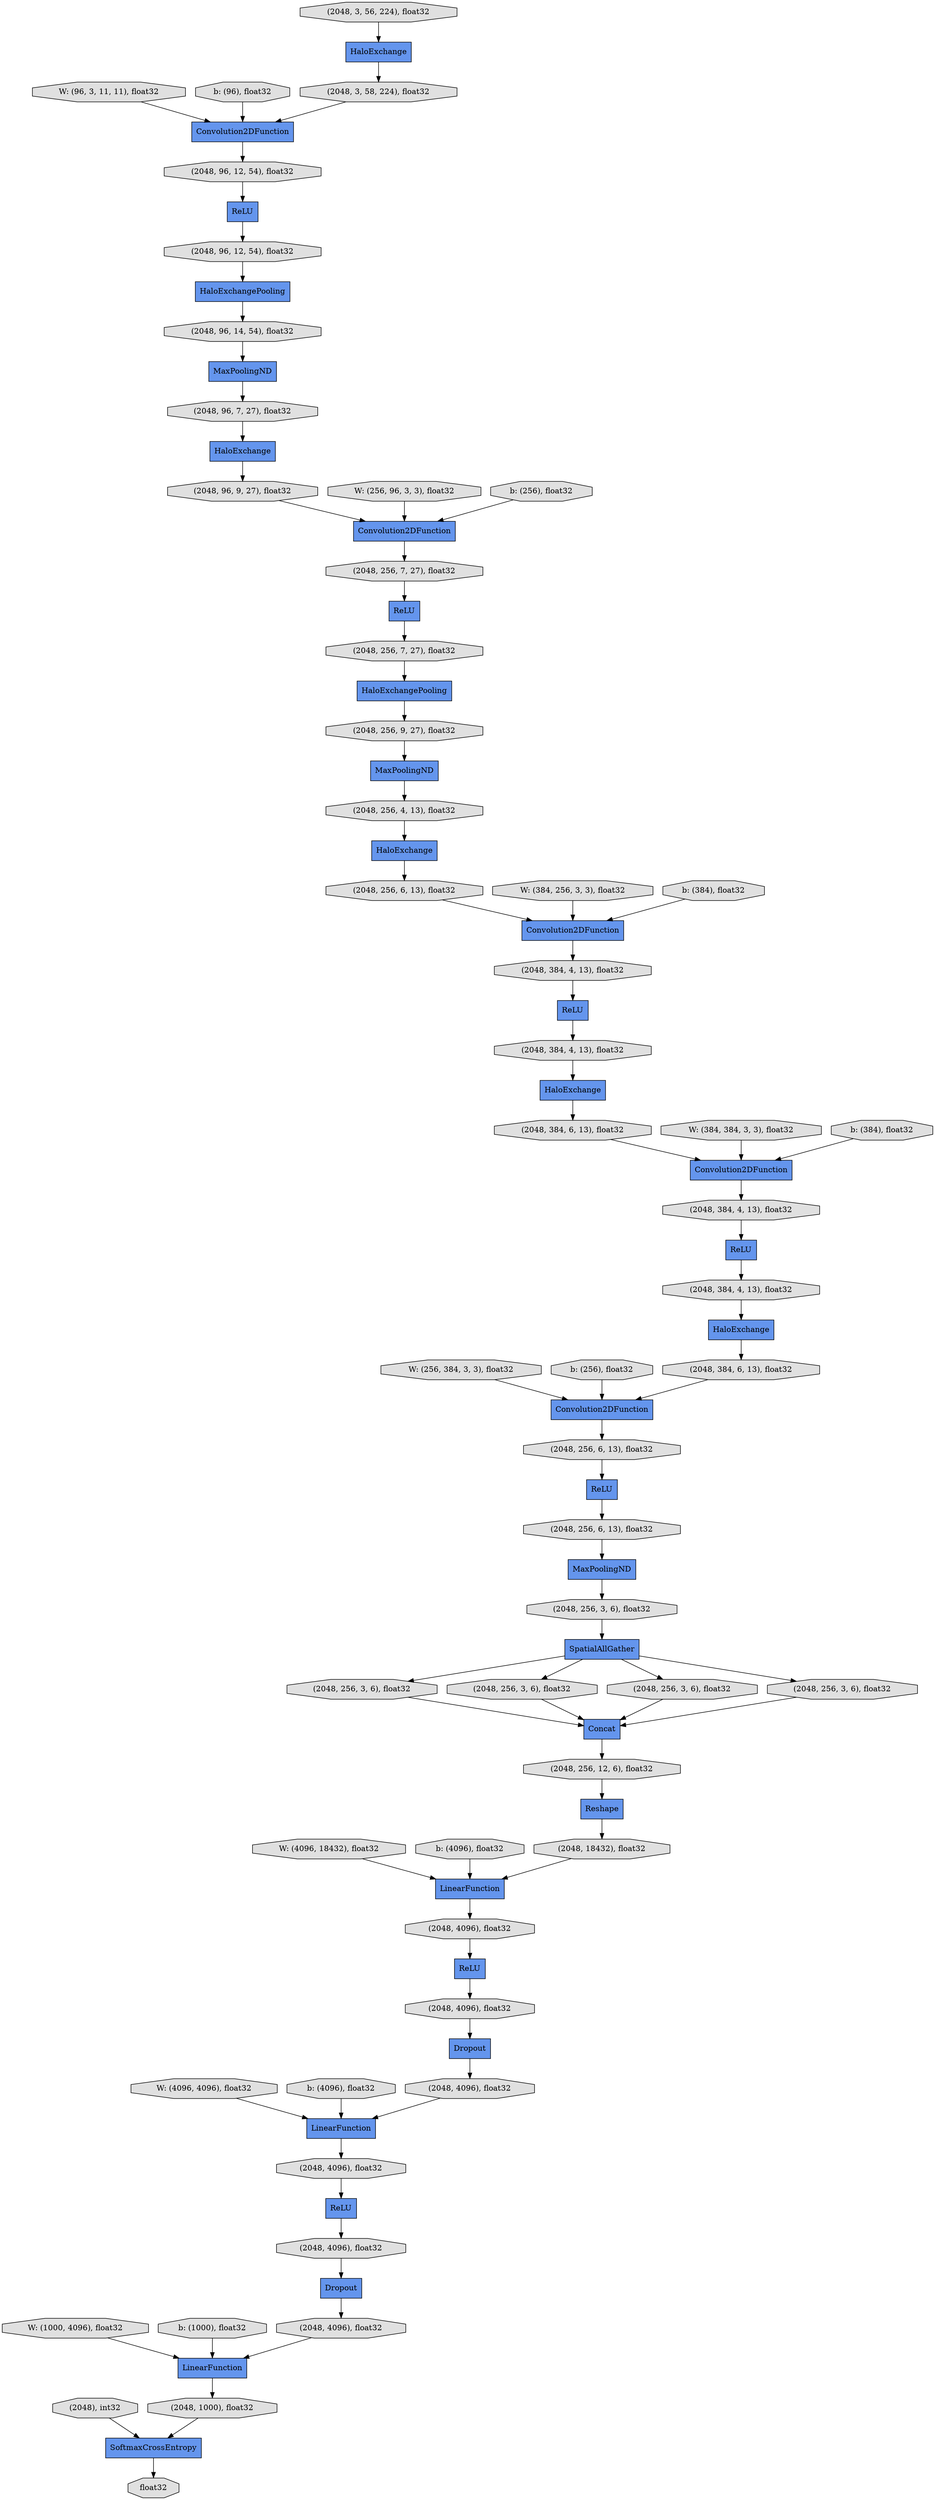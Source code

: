 digraph graphname{rankdir=TB;47898927661136 [label="Convolution2DFunction",shape="record",fillcolor="#6495ED",style="filled"];47898927726672 [label="HaloExchange",shape="record",fillcolor="#6495ED",style="filled"];47898927661264 [label="(2048, 256, 3, 6), float32",shape="octagon",fillcolor="#E0E0E0",style="filled"];47898927661328 [label="(2048, 256, 6, 13), float32",shape="octagon",fillcolor="#E0E0E0",style="filled"];47898927726992 [label="(2048, 96, 7, 27), float32",shape="octagon",fillcolor="#E0E0E0",style="filled"];47898927727056 [label="(2048, 96, 14, 54), float32",shape="octagon",fillcolor="#E0E0E0",style="filled"];47895665320656 [label="W: (96, 3, 11, 11), float32",shape="octagon",fillcolor="#E0E0E0",style="filled"];47898927661904 [label="(2048, 384, 6, 13), float32",shape="octagon",fillcolor="#E0E0E0",style="filled"];47897198404496 [label="ReLU",shape="record",fillcolor="#6495ED",style="filled"];47898927727632 [label="Convolution2DFunction",shape="record",fillcolor="#6495ED",style="filled"];47898877395984 [label="ReLU",shape="record",fillcolor="#6495ED",style="filled"];47898927662224 [label="LinearFunction",shape="record",fillcolor="#6495ED",style="filled"];47898927727760 [label="ReLU",shape="record",fillcolor="#6495ED",style="filled"];47898927662352 [label="(2048, 384, 4, 13), float32",shape="octagon",fillcolor="#E0E0E0",style="filled"];47897232221520 [label="ReLU",shape="record",fillcolor="#6495ED",style="filled"];47898927662416 [label="HaloExchange",shape="record",fillcolor="#6495ED",style="filled"];47898927662480 [label="(2048, 256, 6, 13), float32",shape="octagon",fillcolor="#E0E0E0",style="filled"];47898927662608 [label="Concat",shape="record",fillcolor="#6495ED",style="filled"];47898927728144 [label="HaloExchange",shape="record",fillcolor="#6495ED",style="filled"];47898927728208 [label="(2048, 256, 7, 27), float32",shape="octagon",fillcolor="#E0E0E0",style="filled"];47898927662928 [label="Convolution2DFunction",shape="record",fillcolor="#6495ED",style="filled"];47898927662992 [label="Reshape",shape="record",fillcolor="#6495ED",style="filled"];47898927728592 [label="(2048, 96, 9, 27), float32",shape="octagon",fillcolor="#E0E0E0",style="filled"];47897421350992 [label="b: (96), float32",shape="octagon",fillcolor="#E0E0E0",style="filled"];47898927728912 [label="(2048, 256, 6, 13), float32",shape="octagon",fillcolor="#E0E0E0",style="filled"];47898927663376 [label="(2048, 3, 56, 224), float32",shape="octagon",fillcolor="#E0E0E0",style="filled"];47898927663504 [label="SpatialAllGather",shape="record",fillcolor="#6495ED",style="filled"];47898927729104 [label="(2048, 256, 9, 27), float32",shape="octagon",fillcolor="#E0E0E0",style="filled"];47898927663632 [label="ReLU",shape="record",fillcolor="#6495ED",style="filled"];47898927663760 [label="(2048, 384, 6, 13), float32",shape="octagon",fillcolor="#E0E0E0",style="filled"];47898927729296 [label="(2048, 256, 4, 13), float32",shape="octagon",fillcolor="#E0E0E0",style="filled"];47898927663824 [label="(2048, 256, 3, 6), float32",shape="octagon",fillcolor="#E0E0E0",style="filled"];47897421351632 [label="W: (256, 96, 3, 3), float32",shape="octagon",fillcolor="#E0E0E0",style="filled"];47898927729552 [label="(2048, 256, 7, 27), float32",shape="octagon",fillcolor="#E0E0E0",style="filled"];47898927664016 [label="HaloExchange",shape="record",fillcolor="#6495ED",style="filled"];47898927664080 [label="SoftmaxCrossEntropy",shape="record",fillcolor="#6495ED",style="filled"];47898927729616 [label="ReLU",shape="record",fillcolor="#6495ED",style="filled"];47898927664144 [label="(2048, 384, 4, 13), float32",shape="octagon",fillcolor="#E0E0E0",style="filled"];47897421351952 [label="b: (256), float32",shape="octagon",fillcolor="#E0E0E0",style="filled"];47898927729808 [label="(2048, 96, 12, 54), float32",shape="octagon",fillcolor="#E0E0E0",style="filled"];47898927664336 [label="(2048, 384, 4, 13), float32",shape="octagon",fillcolor="#E0E0E0",style="filled"];47897421352272 [label="W: (384, 256, 3, 3), float32",shape="octagon",fillcolor="#E0E0E0",style="filled"];47898927664720 [label="(2048, 384, 4, 13), float32",shape="octagon",fillcolor="#E0E0E0",style="filled"];47897421352592 [label="b: (384), float32",shape="octagon",fillcolor="#E0E0E0",style="filled"];47898927836944 [label="Convolution2DFunction",shape="record",fillcolor="#6495ED",style="filled"];47897421352912 [label="W: (384, 384, 3, 3), float32",shape="octagon",fillcolor="#E0E0E0",style="filled"];47898927689872 [label="(2048, 4096), float32",shape="octagon",fillcolor="#E0E0E0",style="filled"];47898927689936 [label="(2048, 4096), float32",shape="octagon",fillcolor="#E0E0E0",style="filled"];47897421476176 [label="b: (384), float32",shape="octagon",fillcolor="#E0E0E0",style="filled"];47898927690192 [label="Dropout",shape="record",fillcolor="#6495ED",style="filled"];47898927690320 [label="(2048, 256, 12, 6), float32",shape="octagon",fillcolor="#E0E0E0",style="filled"];47897421476496 [label="W: (256, 384, 3, 3), float32",shape="octagon",fillcolor="#E0E0E0",style="filled"];47897421476816 [label="b: (256), float32",shape="octagon",fillcolor="#E0E0E0",style="filled"];47898927690768 [label="(2048, 4096), float32",shape="octagon",fillcolor="#E0E0E0",style="filled"];47898928239696 [label="MaxPoolingND",shape="record",fillcolor="#6495ED",style="filled"];47898927691024 [label="(2048, 256, 3, 6), float32",shape="octagon",fillcolor="#E0E0E0",style="filled"];47897421477200 [label="W: (4096, 18432), float32",shape="octagon",fillcolor="#E0E0E0",style="filled"];47898927691088 [label="(2048, 256, 3, 6), float32",shape="octagon",fillcolor="#E0E0E0",style="filled"];47897421542928 [label="MaxPoolingND",shape="record",fillcolor="#6495ED",style="filled"];47898928305808 [label="(2048, 1000), float32",shape="octagon",fillcolor="#E0E0E0",style="filled"];47897421477520 [label="b: (4096), float32",shape="octagon",fillcolor="#E0E0E0",style="filled"];47898927691472 [label="LinearFunction",shape="record",fillcolor="#6495ED",style="filled"];47898927912848 [label="MaxPoolingND",shape="record",fillcolor="#6495ED",style="filled"];47898927691664 [label="LinearFunction",shape="record",fillcolor="#6495ED",style="filled"];47898927691728 [label="(2048, 4096), float32",shape="octagon",fillcolor="#E0E0E0",style="filled"];47897421477904 [label="W: (4096, 4096), float32",shape="octagon",fillcolor="#E0E0E0",style="filled"];47897421478224 [label="b: (4096), float32",shape="octagon",fillcolor="#E0E0E0",style="filled"];47898927692240 [label="(2048, 4096), float32",shape="octagon",fillcolor="#E0E0E0",style="filled"];47898927692304 [label="(2048, 4096), float32",shape="octagon",fillcolor="#E0E0E0",style="filled"];47897421478544 [label="W: (1000, 4096), float32",shape="octagon",fillcolor="#E0E0E0",style="filled"];47898928307024 [label="float32",shape="octagon",fillcolor="#E0E0E0",style="filled"];47897421478928 [label="b: (1000), float32",shape="octagon",fillcolor="#E0E0E0",style="filled"];47898927692816 [label="(2048, 18432), float32",shape="octagon",fillcolor="#E0E0E0",style="filled"];47898927693008 [label="(2048, 256, 3, 6), float32",shape="octagon",fillcolor="#E0E0E0",style="filled"];47898927914256 [label="Dropout",shape="record",fillcolor="#6495ED",style="filled"];47898927611216 [label="Convolution2DFunction",shape="record",fillcolor="#6495ED",style="filled"];47898927693200 [label="(2048), int32",shape="octagon",fillcolor="#E0E0E0",style="filled"];47898877394320 [label="HaloExchange",shape="record",fillcolor="#6495ED",style="filled"];47898928274896 [label="(2048, 96, 12, 54), float32",shape="octagon",fillcolor="#E0E0E0",style="filled"];47898928242192 [label="ReLU",shape="record",fillcolor="#6495ED",style="filled"];47898927611408 [label="(2048, 3, 58, 224), float32",shape="octagon",fillcolor="#E0E0E0",style="filled"];47898928242256 [label="HaloExchangePooling",shape="record",fillcolor="#6495ED",style="filled"];47898927611472 [label="HaloExchangePooling",shape="record",fillcolor="#6495ED",style="filled"];47897421478928 -> 47898927691664;47898927689936 -> 47898927691664;47897198404496 -> 47898927729552;47897421477200 -> 47898927662224;47898927664016 -> 47898927611408;47898927727760 -> 47898927664720;47898927663824 -> 47898927662608;47897421542928 -> 47898927661264;47898927690320 -> 47898927662992;47898927663504 -> 47898927693008;47898927661328 -> 47897232221520;47898927691728 -> 47898927690192;47898927726672 -> 47898927728912;47898928305808 -> 47898927664080;47898927691472 -> 47898927689872;47898927662928 -> 47898927661328;47898927664720 -> 47898927728144;47898927662416 -> 47898927661904;47897421350992 -> 47898927836944;47898928274896 -> 47898877395984;47897421351952 -> 47898927611216;47897421478224 -> 47898927691472;47898927729552 -> 47898928242256;47898927664080 -> 47898928307024;47898927690768 -> 47898927914256;47898927664336 -> 47898927729616;47898927663760 -> 47898927661136;47898927729296 -> 47898927726672;47898927663632 -> 47898927690768;47898928239696 -> 47898927729296;47898927661264 -> 47898927663504;47898927836944 -> 47898928274896;47898927662608 -> 47898927690320;47898927728208 -> 47897198404496;47898927691664 -> 47898928305808;47898927914256 -> 47898927692240;47898927691088 -> 47898927662608;47897421476816 -> 47898927662928;47898927663504 -> 47898927663824;47898927692816 -> 47898927662224;47897421478544 -> 47898927691664;47897421352912 -> 47898927661136;47898927693200 -> 47898927664080;47897232221520 -> 47898927662480;47897421477904 -> 47898927691472;47898927662480 -> 47897421542928;47898927692304 -> 47898927663632;47898927693008 -> 47898927662608;47898927664144 -> 47898927662416;47898927727632 -> 47898927662352;47898927728912 -> 47898927727632;47898927726992 -> 47898877394320;47898927690192 -> 47898927689936;47898927611472 -> 47898927727056;47898927663504 -> 47898927691024;47897421352592 -> 47898927727632;47898927912848 -> 47898927726992;47898927729104 -> 47898928239696;47898927661904 -> 47898927662928;47898927611408 -> 47898927836944;47895665320656 -> 47898927836944;47898928242192 -> 47898927691728;47898927662352 -> 47898927727760;47898927728592 -> 47898927611216;47898927663376 -> 47898927664016;47898927727056 -> 47898927912848;47897421477520 -> 47898927662224;47898927663504 -> 47898927691088;47898927729808 -> 47898927611472;47898928242256 -> 47898927729104;47898877394320 -> 47898927728592;47897421352272 -> 47898927727632;47898927691024 -> 47898927662608;47898927692240 -> 47898927691472;47898927662992 -> 47898927692816;47897421476176 -> 47898927661136;47898927661136 -> 47898927664336;47898927729616 -> 47898927664144;47898927728144 -> 47898927663760;47898927611216 -> 47898927728208;47898877395984 -> 47898927729808;47898927689872 -> 47898928242192;47898927662224 -> 47898927692304;47897421476496 -> 47898927662928;47897421351632 -> 47898927611216;}